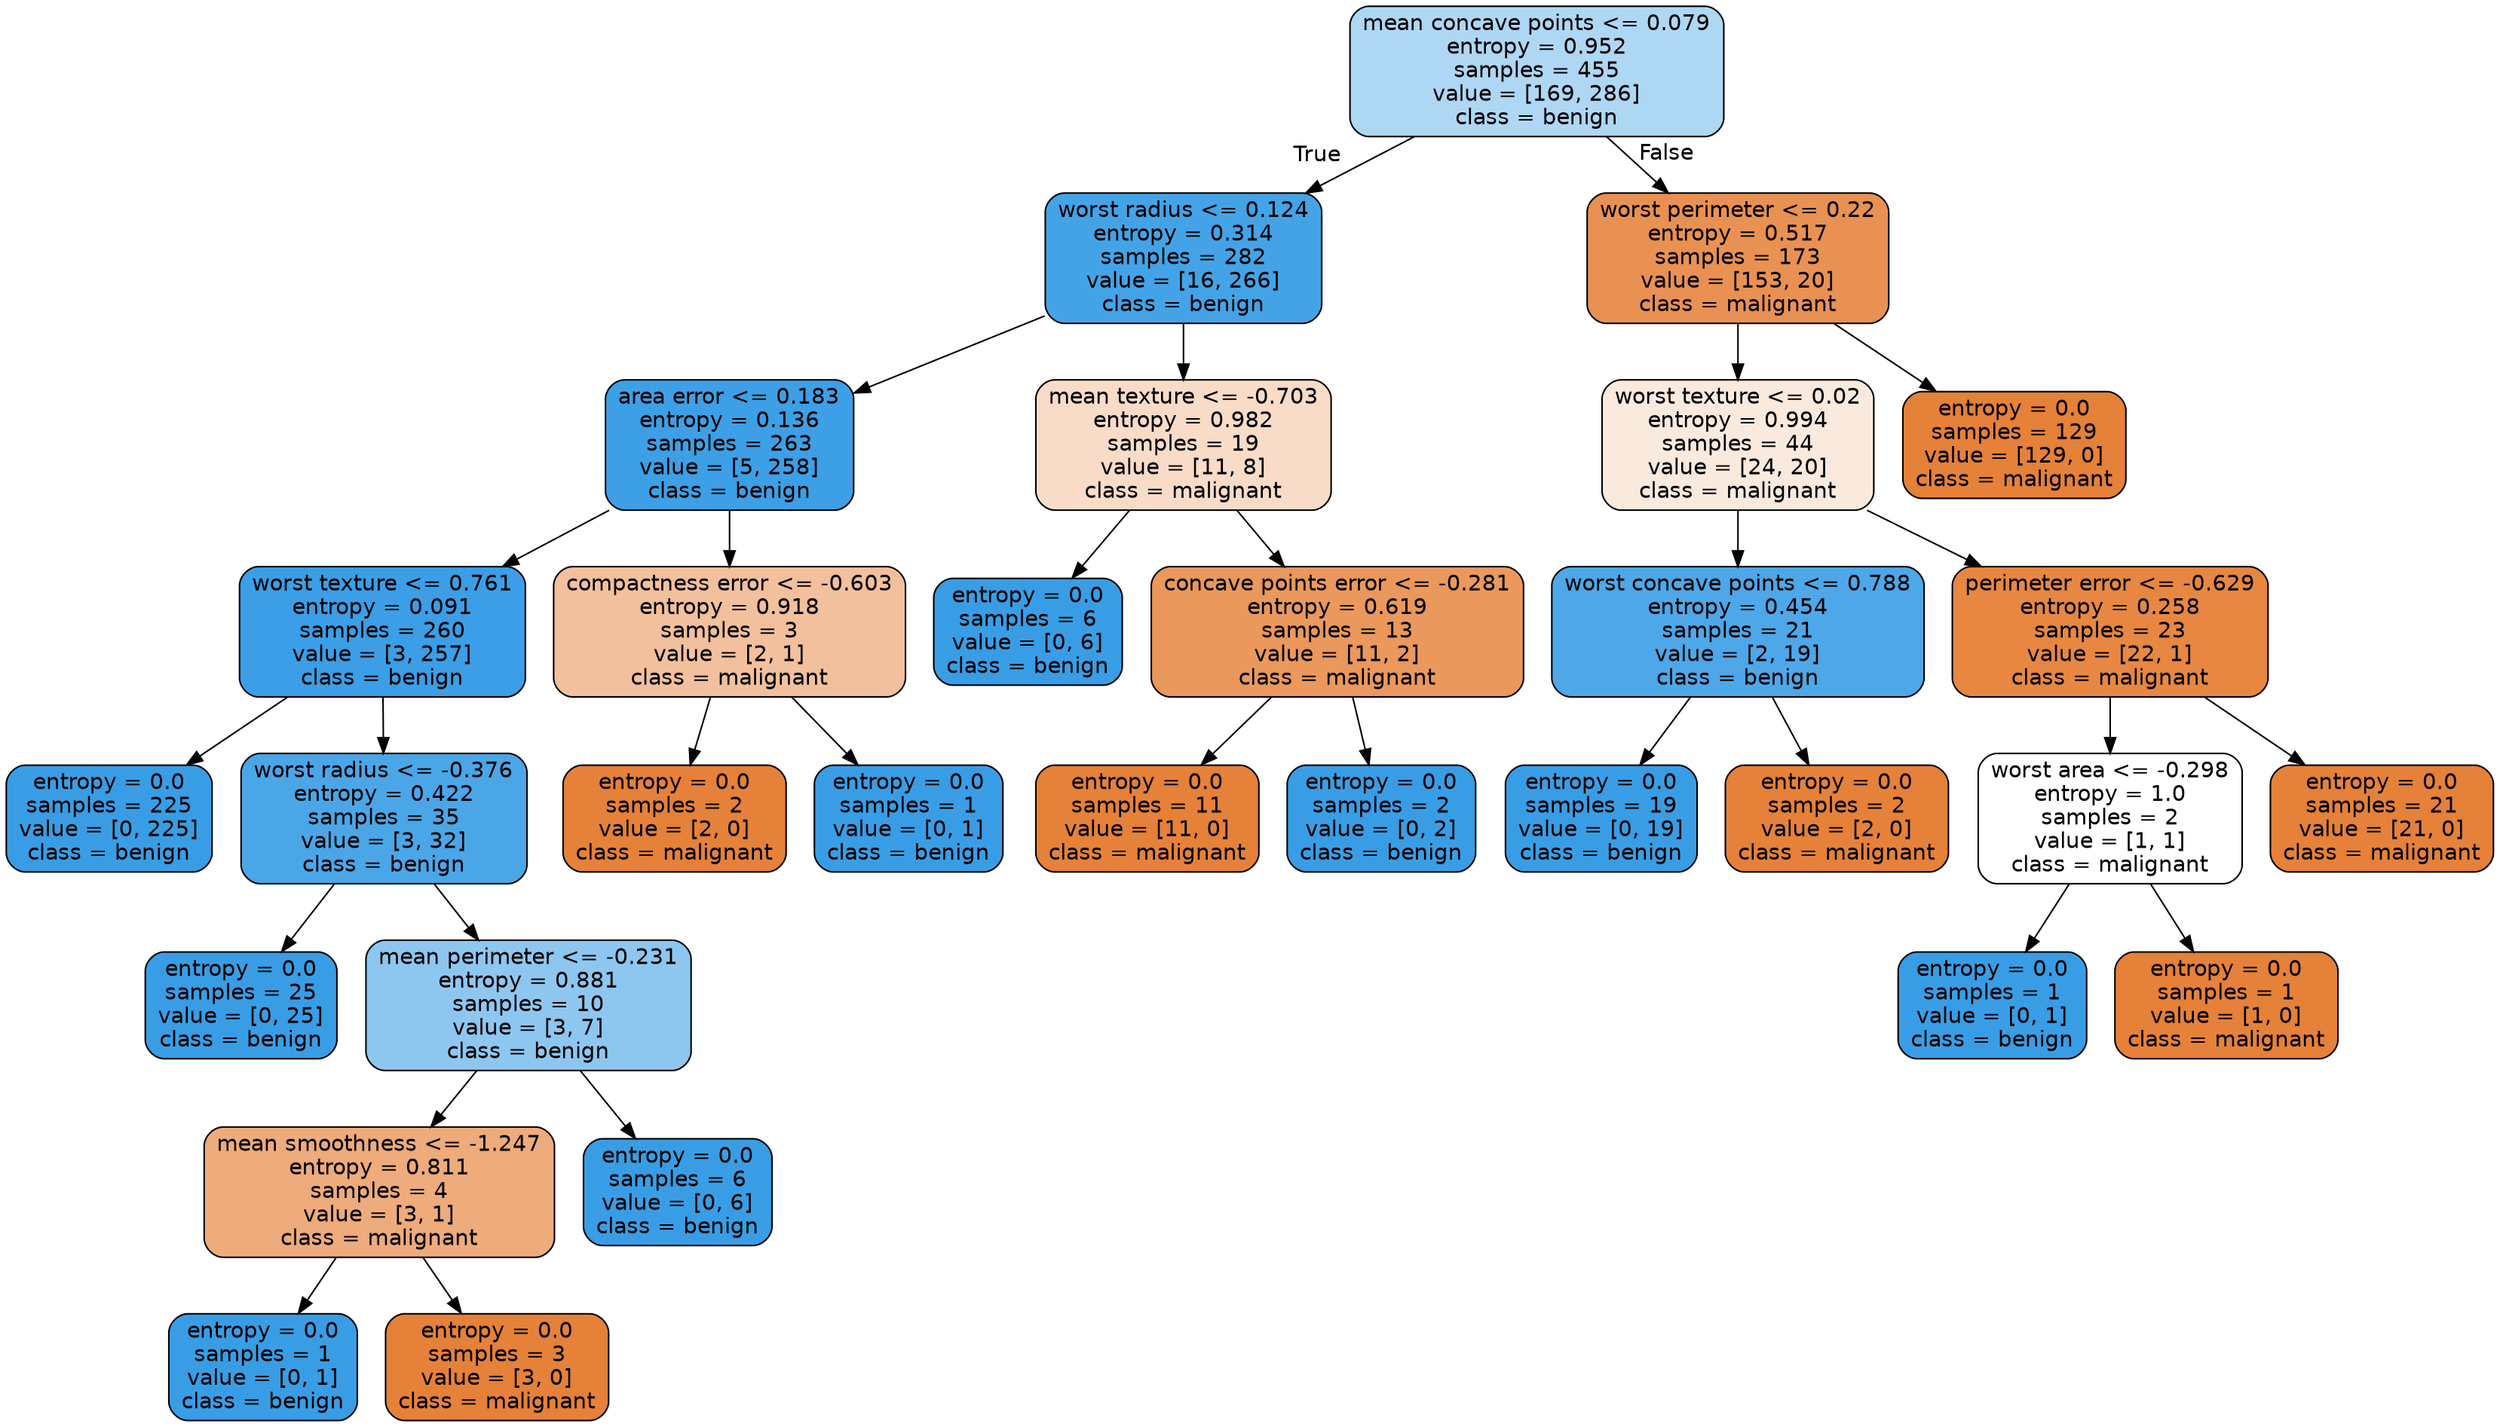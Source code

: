 digraph Tree {
node [shape=box, style="filled, rounded", color="black", fontname=helvetica] ;
edge [fontname=helvetica] ;
0 [label="mean concave points <= 0.079\nentropy = 0.952\nsamples = 455\nvalue = [169, 286]\nclass = benign", fillcolor="#399de568"] ;
1 [label="worst radius <= 0.124\nentropy = 0.314\nsamples = 282\nvalue = [16, 266]\nclass = benign", fillcolor="#399de5f0"] ;
0 -> 1 [labeldistance=2.5, labelangle=45, headlabel="True"] ;
2 [label="area error <= 0.183\nentropy = 0.136\nsamples = 263\nvalue = [5, 258]\nclass = benign", fillcolor="#399de5fa"] ;
1 -> 2 ;
3 [label="worst texture <= 0.761\nentropy = 0.091\nsamples = 260\nvalue = [3, 257]\nclass = benign", fillcolor="#399de5fc"] ;
2 -> 3 ;
4 [label="entropy = 0.0\nsamples = 225\nvalue = [0, 225]\nclass = benign", fillcolor="#399de5ff"] ;
3 -> 4 ;
5 [label="worst radius <= -0.376\nentropy = 0.422\nsamples = 35\nvalue = [3, 32]\nclass = benign", fillcolor="#399de5e7"] ;
3 -> 5 ;
6 [label="entropy = 0.0\nsamples = 25\nvalue = [0, 25]\nclass = benign", fillcolor="#399de5ff"] ;
5 -> 6 ;
7 [label="mean perimeter <= -0.231\nentropy = 0.881\nsamples = 10\nvalue = [3, 7]\nclass = benign", fillcolor="#399de592"] ;
5 -> 7 ;
8 [label="mean smoothness <= -1.247\nentropy = 0.811\nsamples = 4\nvalue = [3, 1]\nclass = malignant", fillcolor="#e58139aa"] ;
7 -> 8 ;
9 [label="entropy = 0.0\nsamples = 1\nvalue = [0, 1]\nclass = benign", fillcolor="#399de5ff"] ;
8 -> 9 ;
10 [label="entropy = 0.0\nsamples = 3\nvalue = [3, 0]\nclass = malignant", fillcolor="#e58139ff"] ;
8 -> 10 ;
11 [label="entropy = 0.0\nsamples = 6\nvalue = [0, 6]\nclass = benign", fillcolor="#399de5ff"] ;
7 -> 11 ;
12 [label="compactness error <= -0.603\nentropy = 0.918\nsamples = 3\nvalue = [2, 1]\nclass = malignant", fillcolor="#e581397f"] ;
2 -> 12 ;
13 [label="entropy = 0.0\nsamples = 2\nvalue = [2, 0]\nclass = malignant", fillcolor="#e58139ff"] ;
12 -> 13 ;
14 [label="entropy = 0.0\nsamples = 1\nvalue = [0, 1]\nclass = benign", fillcolor="#399de5ff"] ;
12 -> 14 ;
15 [label="mean texture <= -0.703\nentropy = 0.982\nsamples = 19\nvalue = [11, 8]\nclass = malignant", fillcolor="#e5813946"] ;
1 -> 15 ;
16 [label="entropy = 0.0\nsamples = 6\nvalue = [0, 6]\nclass = benign", fillcolor="#399de5ff"] ;
15 -> 16 ;
17 [label="concave points error <= -0.281\nentropy = 0.619\nsamples = 13\nvalue = [11, 2]\nclass = malignant", fillcolor="#e58139d1"] ;
15 -> 17 ;
18 [label="entropy = 0.0\nsamples = 11\nvalue = [11, 0]\nclass = malignant", fillcolor="#e58139ff"] ;
17 -> 18 ;
19 [label="entropy = 0.0\nsamples = 2\nvalue = [0, 2]\nclass = benign", fillcolor="#399de5ff"] ;
17 -> 19 ;
20 [label="worst perimeter <= 0.22\nentropy = 0.517\nsamples = 173\nvalue = [153, 20]\nclass = malignant", fillcolor="#e58139de"] ;
0 -> 20 [labeldistance=2.5, labelangle=-45, headlabel="False"] ;
21 [label="worst texture <= 0.02\nentropy = 0.994\nsamples = 44\nvalue = [24, 20]\nclass = malignant", fillcolor="#e581392a"] ;
20 -> 21 ;
22 [label="worst concave points <= 0.788\nentropy = 0.454\nsamples = 21\nvalue = [2, 19]\nclass = benign", fillcolor="#399de5e4"] ;
21 -> 22 ;
23 [label="entropy = 0.0\nsamples = 19\nvalue = [0, 19]\nclass = benign", fillcolor="#399de5ff"] ;
22 -> 23 ;
24 [label="entropy = 0.0\nsamples = 2\nvalue = [2, 0]\nclass = malignant", fillcolor="#e58139ff"] ;
22 -> 24 ;
25 [label="perimeter error <= -0.629\nentropy = 0.258\nsamples = 23\nvalue = [22, 1]\nclass = malignant", fillcolor="#e58139f3"] ;
21 -> 25 ;
26 [label="worst area <= -0.298\nentropy = 1.0\nsamples = 2\nvalue = [1, 1]\nclass = malignant", fillcolor="#e5813900"] ;
25 -> 26 ;
27 [label="entropy = 0.0\nsamples = 1\nvalue = [0, 1]\nclass = benign", fillcolor="#399de5ff"] ;
26 -> 27 ;
28 [label="entropy = 0.0\nsamples = 1\nvalue = [1, 0]\nclass = malignant", fillcolor="#e58139ff"] ;
26 -> 28 ;
29 [label="entropy = 0.0\nsamples = 21\nvalue = [21, 0]\nclass = malignant", fillcolor="#e58139ff"] ;
25 -> 29 ;
30 [label="entropy = 0.0\nsamples = 129\nvalue = [129, 0]\nclass = malignant", fillcolor="#e58139ff"] ;
20 -> 30 ;
}